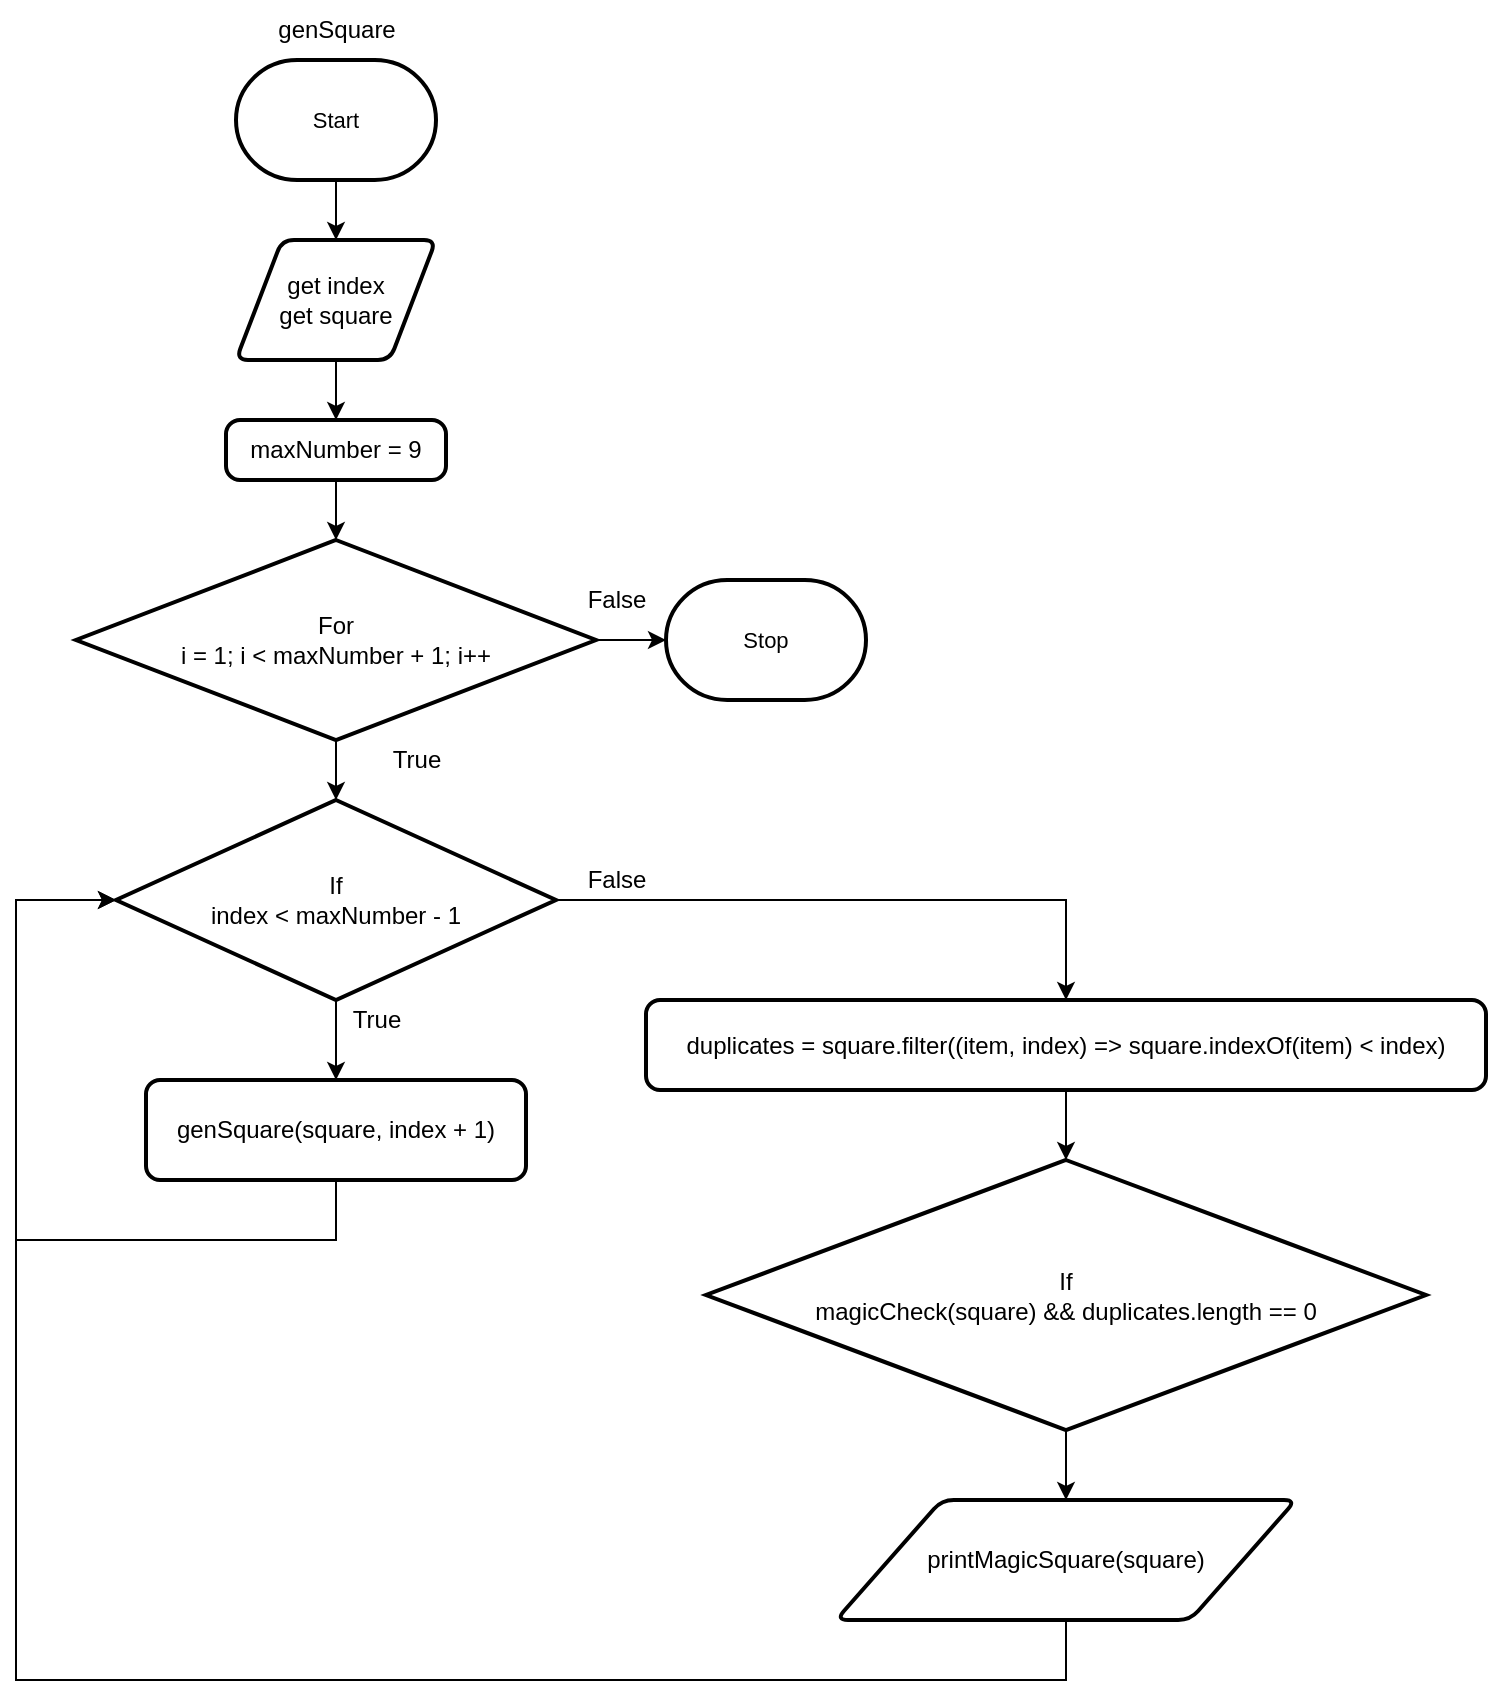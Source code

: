 <mxfile>
    <diagram id="BEcIXHcS_hRZAtmx638_" name="Page-1">
        <mxGraphModel dx="1810" dy="1097" grid="1" gridSize="10" guides="1" tooltips="1" connect="1" arrows="1" fold="1" page="1" pageScale="1" pageWidth="827" pageHeight="1169" math="0" shadow="0">
            <root>
                <mxCell id="0"/>
                <mxCell id="1" parent="0"/>
                <mxCell id="117" value="" style="edgeStyle=orthogonalEdgeStyle;rounded=0;html=1;" edge="1" parent="1" source="85" target="93">
                    <mxGeometry relative="1" as="geometry"/>
                </mxCell>
                <mxCell id="85" value="Start" style="strokeWidth=2;html=1;shape=mxgraph.flowchart.terminator;whiteSpace=wrap;fontFamily=Helvetica;fontSize=11;fontColor=default;" parent="1" vertex="1">
                    <mxGeometry x="156" y="160" width="100" height="60" as="geometry"/>
                </mxCell>
                <mxCell id="108" style="edgeStyle=orthogonalEdgeStyle;rounded=0;html=1;entryX=0.5;entryY=0;entryDx=0;entryDy=0;entryPerimeter=0;" edge="1" parent="1" source="90" target="94">
                    <mxGeometry relative="1" as="geometry"/>
                </mxCell>
                <mxCell id="110" style="edgeStyle=orthogonalEdgeStyle;rounded=0;html=1;entryX=0;entryY=0.5;entryDx=0;entryDy=0;entryPerimeter=0;" edge="1" parent="1" source="90" target="109">
                    <mxGeometry relative="1" as="geometry"/>
                </mxCell>
                <mxCell id="90" value="For&lt;br&gt;i = 1; i &amp;lt; maxNumber + 1; i++" style="strokeWidth=2;html=1;shape=mxgraph.flowchart.decision;whiteSpace=wrap;" vertex="1" parent="1">
                    <mxGeometry x="76" y="400" width="260" height="100" as="geometry"/>
                </mxCell>
                <mxCell id="115" value="" style="edgeStyle=orthogonalEdgeStyle;rounded=0;html=1;" edge="1" parent="1" source="91" target="90">
                    <mxGeometry relative="1" as="geometry"/>
                </mxCell>
                <mxCell id="91" value="maxNumber = 9" style="rounded=1;whiteSpace=wrap;html=1;absoluteArcSize=1;arcSize=14;strokeWidth=2;" vertex="1" parent="1">
                    <mxGeometry x="151" y="340" width="110" height="30" as="geometry"/>
                </mxCell>
                <mxCell id="116" value="" style="edgeStyle=orthogonalEdgeStyle;rounded=0;html=1;" edge="1" parent="1" source="93" target="91">
                    <mxGeometry relative="1" as="geometry"/>
                </mxCell>
                <mxCell id="93" value="get index&lt;br style=&quot;border-color: var(--border-color);&quot;&gt;get square" style="shape=parallelogram;html=1;strokeWidth=2;perimeter=parallelogramPerimeter;whiteSpace=wrap;rounded=1;arcSize=12;size=0.23;" vertex="1" parent="1">
                    <mxGeometry x="156" y="250" width="100" height="60" as="geometry"/>
                </mxCell>
                <mxCell id="100" style="edgeStyle=orthogonalEdgeStyle;html=1;entryX=0.5;entryY=0;entryDx=0;entryDy=0;rounded=0;" edge="1" parent="1" source="94" target="95">
                    <mxGeometry relative="1" as="geometry"/>
                </mxCell>
                <mxCell id="105" style="edgeStyle=orthogonalEdgeStyle;rounded=0;html=1;entryX=0.5;entryY=0;entryDx=0;entryDy=0;" edge="1" parent="1" source="94" target="104">
                    <mxGeometry relative="1" as="geometry"/>
                </mxCell>
                <mxCell id="94" value="If&lt;br&gt;index &amp;lt; maxNumber - 1" style="strokeWidth=2;html=1;shape=mxgraph.flowchart.decision;whiteSpace=wrap;" vertex="1" parent="1">
                    <mxGeometry x="96" y="530" width="220" height="100" as="geometry"/>
                </mxCell>
                <mxCell id="99" value="" style="edgeStyle=none;html=1;" edge="1" parent="1" source="95" target="96">
                    <mxGeometry relative="1" as="geometry"/>
                </mxCell>
                <mxCell id="95" value="duplicates = square.filter((item, index) =&amp;gt; square.indexOf(item) &amp;lt; index)" style="rounded=1;whiteSpace=wrap;html=1;absoluteArcSize=1;arcSize=14;strokeWidth=2;" vertex="1" parent="1">
                    <mxGeometry x="361" y="630" width="420" height="45" as="geometry"/>
                </mxCell>
                <mxCell id="98" value="" style="edgeStyle=none;html=1;" edge="1" parent="1" source="96" target="97">
                    <mxGeometry relative="1" as="geometry"/>
                </mxCell>
                <mxCell id="96" value="If&lt;br&gt;magicCheck(square) &amp;amp;&amp;amp; duplicates.length == 0" style="strokeWidth=2;html=1;shape=mxgraph.flowchart.decision;whiteSpace=wrap;" vertex="1" parent="1">
                    <mxGeometry x="391" y="710" width="360" height="135" as="geometry"/>
                </mxCell>
                <mxCell id="113" style="edgeStyle=orthogonalEdgeStyle;rounded=0;html=1;entryX=0;entryY=0.5;entryDx=0;entryDy=0;entryPerimeter=0;" edge="1" parent="1" source="97" target="94">
                    <mxGeometry relative="1" as="geometry">
                        <Array as="points">
                            <mxPoint x="571" y="970"/>
                            <mxPoint x="46" y="970"/>
                            <mxPoint x="46" y="580"/>
                        </Array>
                    </mxGeometry>
                </mxCell>
                <mxCell id="97" value="printMagicSquare(square)" style="shape=parallelogram;html=1;strokeWidth=2;perimeter=parallelogramPerimeter;whiteSpace=wrap;rounded=1;arcSize=12;size=0.23;" vertex="1" parent="1">
                    <mxGeometry x="456" y="880" width="230" height="60" as="geometry"/>
                </mxCell>
                <mxCell id="101" value="False" style="text;html=1;align=center;verticalAlign=middle;resizable=0;points=[];autosize=1;strokeColor=none;fillColor=none;" vertex="1" parent="1">
                    <mxGeometry x="321" y="555" width="50" height="30" as="geometry"/>
                </mxCell>
                <mxCell id="114" style="edgeStyle=orthogonalEdgeStyle;rounded=0;html=1;entryX=0;entryY=0.5;entryDx=0;entryDy=0;entryPerimeter=0;" edge="1" parent="1" source="104" target="94">
                    <mxGeometry relative="1" as="geometry">
                        <Array as="points">
                            <mxPoint x="206" y="750"/>
                            <mxPoint x="46" y="750"/>
                            <mxPoint x="46" y="580"/>
                        </Array>
                    </mxGeometry>
                </mxCell>
                <mxCell id="104" value="genSquare(square, index + 1)" style="rounded=1;whiteSpace=wrap;html=1;absoluteArcSize=1;arcSize=14;strokeWidth=2;" vertex="1" parent="1">
                    <mxGeometry x="111" y="670" width="190" height="50" as="geometry"/>
                </mxCell>
                <mxCell id="107" value="True" style="text;html=1;align=center;verticalAlign=middle;resizable=0;points=[];autosize=1;strokeColor=none;fillColor=none;" vertex="1" parent="1">
                    <mxGeometry x="201" y="625" width="50" height="30" as="geometry"/>
                </mxCell>
                <mxCell id="109" value="Stop" style="strokeWidth=2;html=1;shape=mxgraph.flowchart.terminator;whiteSpace=wrap;fontFamily=Helvetica;fontSize=11;fontColor=default;" vertex="1" parent="1">
                    <mxGeometry x="371" y="420" width="100" height="60" as="geometry"/>
                </mxCell>
                <mxCell id="111" value="False" style="text;html=1;align=center;verticalAlign=middle;resizable=0;points=[];autosize=1;strokeColor=none;fillColor=none;" vertex="1" parent="1">
                    <mxGeometry x="321" y="415" width="50" height="30" as="geometry"/>
                </mxCell>
                <mxCell id="112" value="True" style="text;html=1;align=center;verticalAlign=middle;resizable=0;points=[];autosize=1;strokeColor=none;fillColor=none;" vertex="1" parent="1">
                    <mxGeometry x="221" y="495" width="50" height="30" as="geometry"/>
                </mxCell>
                <mxCell id="118" value="genSquare" style="text;html=1;align=center;verticalAlign=middle;resizable=0;points=[];autosize=1;strokeColor=none;fillColor=none;" vertex="1" parent="1">
                    <mxGeometry x="166" y="130" width="80" height="30" as="geometry"/>
                </mxCell>
            </root>
        </mxGraphModel>
    </diagram>
</mxfile>